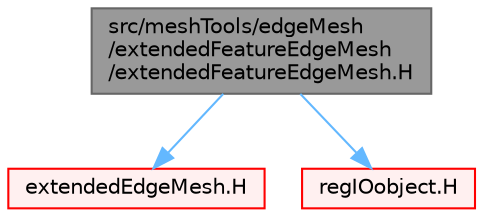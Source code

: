 digraph "src/meshTools/edgeMesh/extendedFeatureEdgeMesh/extendedFeatureEdgeMesh.H"
{
 // LATEX_PDF_SIZE
  bgcolor="transparent";
  edge [fontname=Helvetica,fontsize=10,labelfontname=Helvetica,labelfontsize=10];
  node [fontname=Helvetica,fontsize=10,shape=box,height=0.2,width=0.4];
  Node1 [id="Node000001",label="src/meshTools/edgeMesh\l/extendedFeatureEdgeMesh\l/extendedFeatureEdgeMesh.H",height=0.2,width=0.4,color="gray40", fillcolor="grey60", style="filled", fontcolor="black",tooltip=" "];
  Node1 -> Node2 [id="edge1_Node000001_Node000002",color="steelblue1",style="solid",tooltip=" "];
  Node2 [id="Node000002",label="extendedEdgeMesh.H",height=0.2,width=0.4,color="red", fillcolor="#FFF0F0", style="filled",URL="$extendedEdgeMesh_8H.html",tooltip=" "];
  Node1 -> Node253 [id="edge2_Node000001_Node000253",color="steelblue1",style="solid",tooltip=" "];
  Node253 [id="Node000253",label="regIOobject.H",height=0.2,width=0.4,color="red", fillcolor="#FFF0F0", style="filled",URL="$regIOobject_8H.html",tooltip=" "];
}
